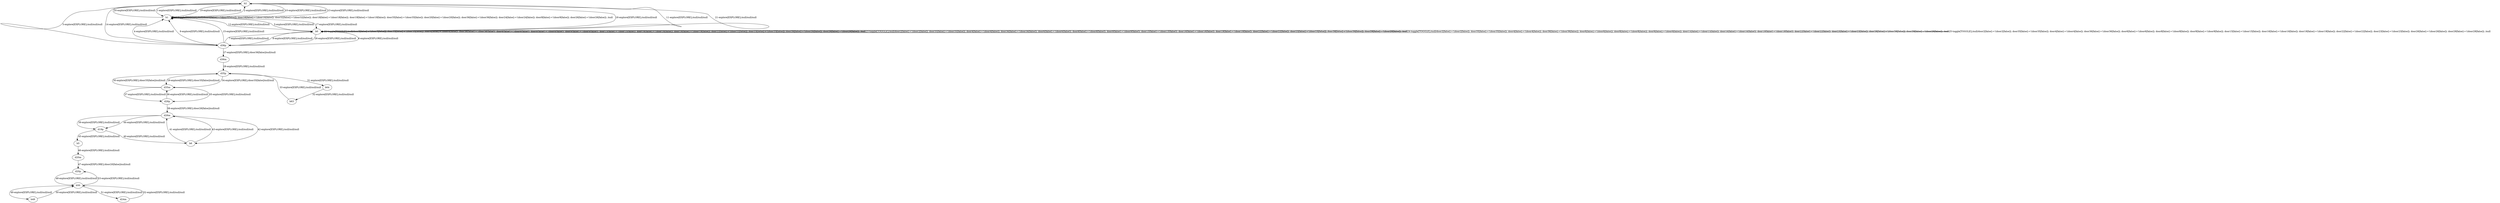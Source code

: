 # Total number of goals covered by this test: 6
# b50 --> d24m
# b49 --> b50
# d24m --> b50
# b50 --> d20p
# d20p --> b50
# b50 --> b49

digraph g {
"b2" -> "b1" [label = "1-explore[EXPLORE];/null/null/null"];
"b1" -> "b2" [label = "2-explore[EXPLORE];/null/null/null"];
"b2" -> "d36p" [label = "3-explore[EXPLORE];/null/null/null"];
"d36p" -> "b1" [label = "4-explore[EXPLORE];/null/null/null"];
"b1" -> "b0" [label = "5-explore[EXPLORE];/null/null/null"];
"b0" -> "d36p" [label = "6-explore[EXPLORE];/null/null/null"];
"d36p" -> "b0" [label = "7-explore[EXPLORE];/null/null/null"];
"b0" -> "d36p" [label = "8-explore[EXPLORE];/null/null/null"];
"d36p" -> "b1" [label = "9-explore[EXPLORE];/null/null/null"];
"b1" -> "b2" [label = "10-explore[EXPLORE];/null/null/null"];
"b2" -> "b0" [label = "11-explore[EXPLORE];/null/null/null"];
"b0" -> "b1" [label = "12-explore[EXPLORE];/null/null/null"];
"b1" -> "b2" [label = "13-explore[EXPLORE];/null/null/null"];
"b2" -> "d36p" [label = "14-explore[EXPLORE];/null/null/null"];
"d36p" -> "b1" [label = "15-explore[EXPLORE];/null/null/null"];
"b1" -> "b1" [label = "16-toggle[TOGGLE];/null/door0[false]:=!(door0[false]); door16[false]:=!(door16[false]); door32[false]:=!(door32[false]); door18[false]:=!(door18[false]); door19[false]:=!(door19[false]); door35[false]:=!(door35[false]); door20[false]:=!(door20[false]); door36[false]:=!(door36[false]); door24[false]:=!(door24[false]); door9[false]:=!(door9[false]); door26[false]:=!(door26[false]); /null"];
"b1" -> "b0" [label = "17-explore[EXPLORE];/null/null/null"];
"b0" -> "b2" [label = "18-explore[EXPLORE];/null/null/null"];
"b2" -> "b1" [label = "19-explore[EXPLORE];/null/null/null"];
"b1" -> "b2" [label = "20-explore[EXPLORE];/null/null/null"];
"b2" -> "b0" [label = "21-explore[EXPLORE];/null/null/null"];
"b0" -> "b0" [label = "22-toggle[TOGGLE];/null/door2[false]:=!(door2[false]); door35[false]:=!(door35[false]); door4[false]:=!(door4[false]); door36[false]:=!(door36[false]); door6[false]:=!(door6[false]); door8[false]:=!(door8[false]); door9[false]:=!(door9[false]); door15[false]:=!(door15[false]); door16[false]:=!(door16[false]); door19[false]:=!(door19[false]); door22[false]:=!(door22[false]); door23[false]:=!(door23[false]); door26[false]:=!(door26[false]); door29[false]:=!(door29[false]); /null"];
"b0" -> "b0" [label = "23-toggle[TOGGLE];/null/door2[false]:=!(door2[false]); door35[false]:=!(door35[false]); door4[false]:=!(door4[false]); door36[false]:=!(door36[false]); door6[false]:=!(door6[false]); door8[false]:=!(door8[false]); door9[false]:=!(door9[false]); door15[false]:=!(door15[false]); door16[false]:=!(door16[false]); door19[false]:=!(door19[false]); door22[false]:=!(door22[false]); door23[false]:=!(door23[false]); door26[false]:=!(door26[false]); door29[false]:=!(door29[false]); /null"];
"b0" -> "b0" [label = "24-toggle[TOGGLE];/null/door2[false]:=!(door2[false]); door35[false]:=!(door35[false]); door4[false]:=!(door4[false]); door36[false]:=!(door36[false]); door6[false]:=!(door6[false]); door8[false]:=!(door8[false]); door9[false]:=!(door9[false]); door15[false]:=!(door15[false]); door16[false]:=!(door16[false]); door19[false]:=!(door19[false]); door22[false]:=!(door22[false]); door23[false]:=!(door23[false]); door26[false]:=!(door26[false]); door29[false]:=!(door29[false]); /null"];
"b0" -> "b0" [label = "25-toggle[TOGGLE];/null/door2[false]:=!(door2[false]); door35[false]:=!(door35[false]); door4[false]:=!(door4[false]); door36[false]:=!(door36[false]); door6[false]:=!(door6[false]); door8[false]:=!(door8[false]); door9[false]:=!(door9[false]); door15[false]:=!(door15[false]); door16[false]:=!(door16[false]); door19[false]:=!(door19[false]); door22[false]:=!(door22[false]); door23[false]:=!(door23[false]); door26[false]:=!(door26[false]); door29[false]:=!(door29[false]); /null"];
"b0" -> "d36p" [label = "26-explore[EXPLORE];/null/null/null"];
"d36p" -> "d36m" [label = "27-explore[EXPLORE];/door36[false]/null/null"];
"d36m" -> "d35p" [label = "28-explore[EXPLORE];/null/null/null"];
"d35p" -> "d35m" [label = "29-explore[EXPLORE];/door35[false]/null/null"];
"d35m" -> "d35p" [label = "30-explore[EXPLORE];/door35[false]/null/null"];
"d35p" -> "b64" [label = "31-explore[EXPLORE];/null/null/null"];
"b64" -> "b63" [label = "32-explore[EXPLORE];/null/null/null"];
"b63" -> "d35p" [label = "33-explore[EXPLORE];/null/null/null"];
"d35p" -> "d35m" [label = "34-explore[EXPLORE];/door35[false]/null/null"];
"d35m" -> "d26p" [label = "35-explore[EXPLORE];/null/null/null"];
"d26p" -> "d35m" [label = "36-explore[EXPLORE];/null/null/null"];
"d35m" -> "d26p" [label = "37-explore[EXPLORE];/null/null/null"];
"d26p" -> "d26m" [label = "38-explore[EXPLORE];/door26[false]/null/null"];
"d26m" -> "d19p" [label = "39-explore[EXPLORE];/null/null/null"];
"d19p" -> "b6" [label = "40-explore[EXPLORE];/null/null/null"];
"b6" -> "d26m" [label = "41-explore[EXPLORE];/null/null/null"];
"d26m" -> "b6" [label = "42-explore[EXPLORE];/null/null/null"];
"b6" -> "d26m" [label = "43-explore[EXPLORE];/null/null/null"];
"d26m" -> "d19p" [label = "44-explore[EXPLORE];/null/null/null"];
"d19p" -> "b5" [label = "45-explore[EXPLORE];/null/null/null"];
"b5" -> "d20m" [label = "46-explore[EXPLORE];/null/null/null"];
"d20m" -> "d20p" [label = "47-explore[EXPLORE];/door20[false]/null/null"];
"d20p" -> "b50" [label = "48-explore[EXPLORE];/null/null/null"];
"b50" -> "b49" [label = "49-explore[EXPLORE];/null/null/null"];
"b49" -> "b50" [label = "50-explore[EXPLORE];/null/null/null"];
"b50" -> "d24m" [label = "51-explore[EXPLORE];/null/null/null"];
"d24m" -> "b50" [label = "52-explore[EXPLORE];/null/null/null"];
"b50" -> "d20p" [label = "53-explore[EXPLORE];/null/null/null"];
}